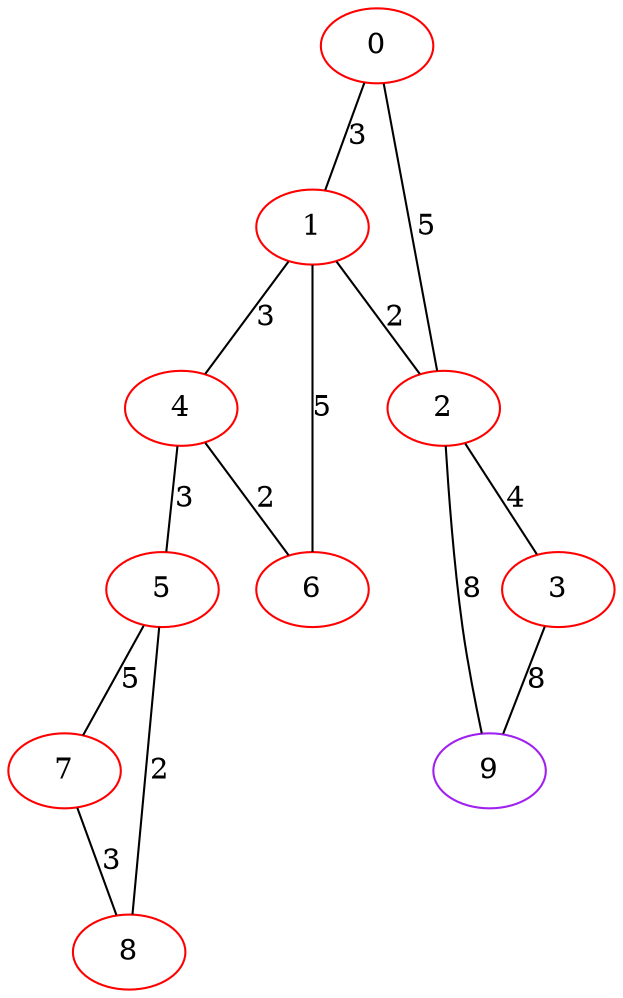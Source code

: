 graph "" {
0 [color=red, weight=1];
1 [color=red, weight=1];
2 [color=red, weight=1];
3 [color=red, weight=1];
4 [color=red, weight=1];
5 [color=red, weight=1];
6 [color=red, weight=1];
7 [color=red, weight=1];
8 [color=red, weight=1];
9 [color=purple, weight=4];
0 -- 1  [key=0, label=3];
0 -- 2  [key=0, label=5];
1 -- 2  [key=0, label=2];
1 -- 4  [key=0, label=3];
1 -- 6  [key=0, label=5];
2 -- 3  [key=0, label=4];
2 -- 9  [key=0, label=8];
3 -- 9  [key=0, label=8];
4 -- 5  [key=0, label=3];
4 -- 6  [key=0, label=2];
5 -- 8  [key=0, label=2];
5 -- 7  [key=0, label=5];
7 -- 8  [key=0, label=3];
}

